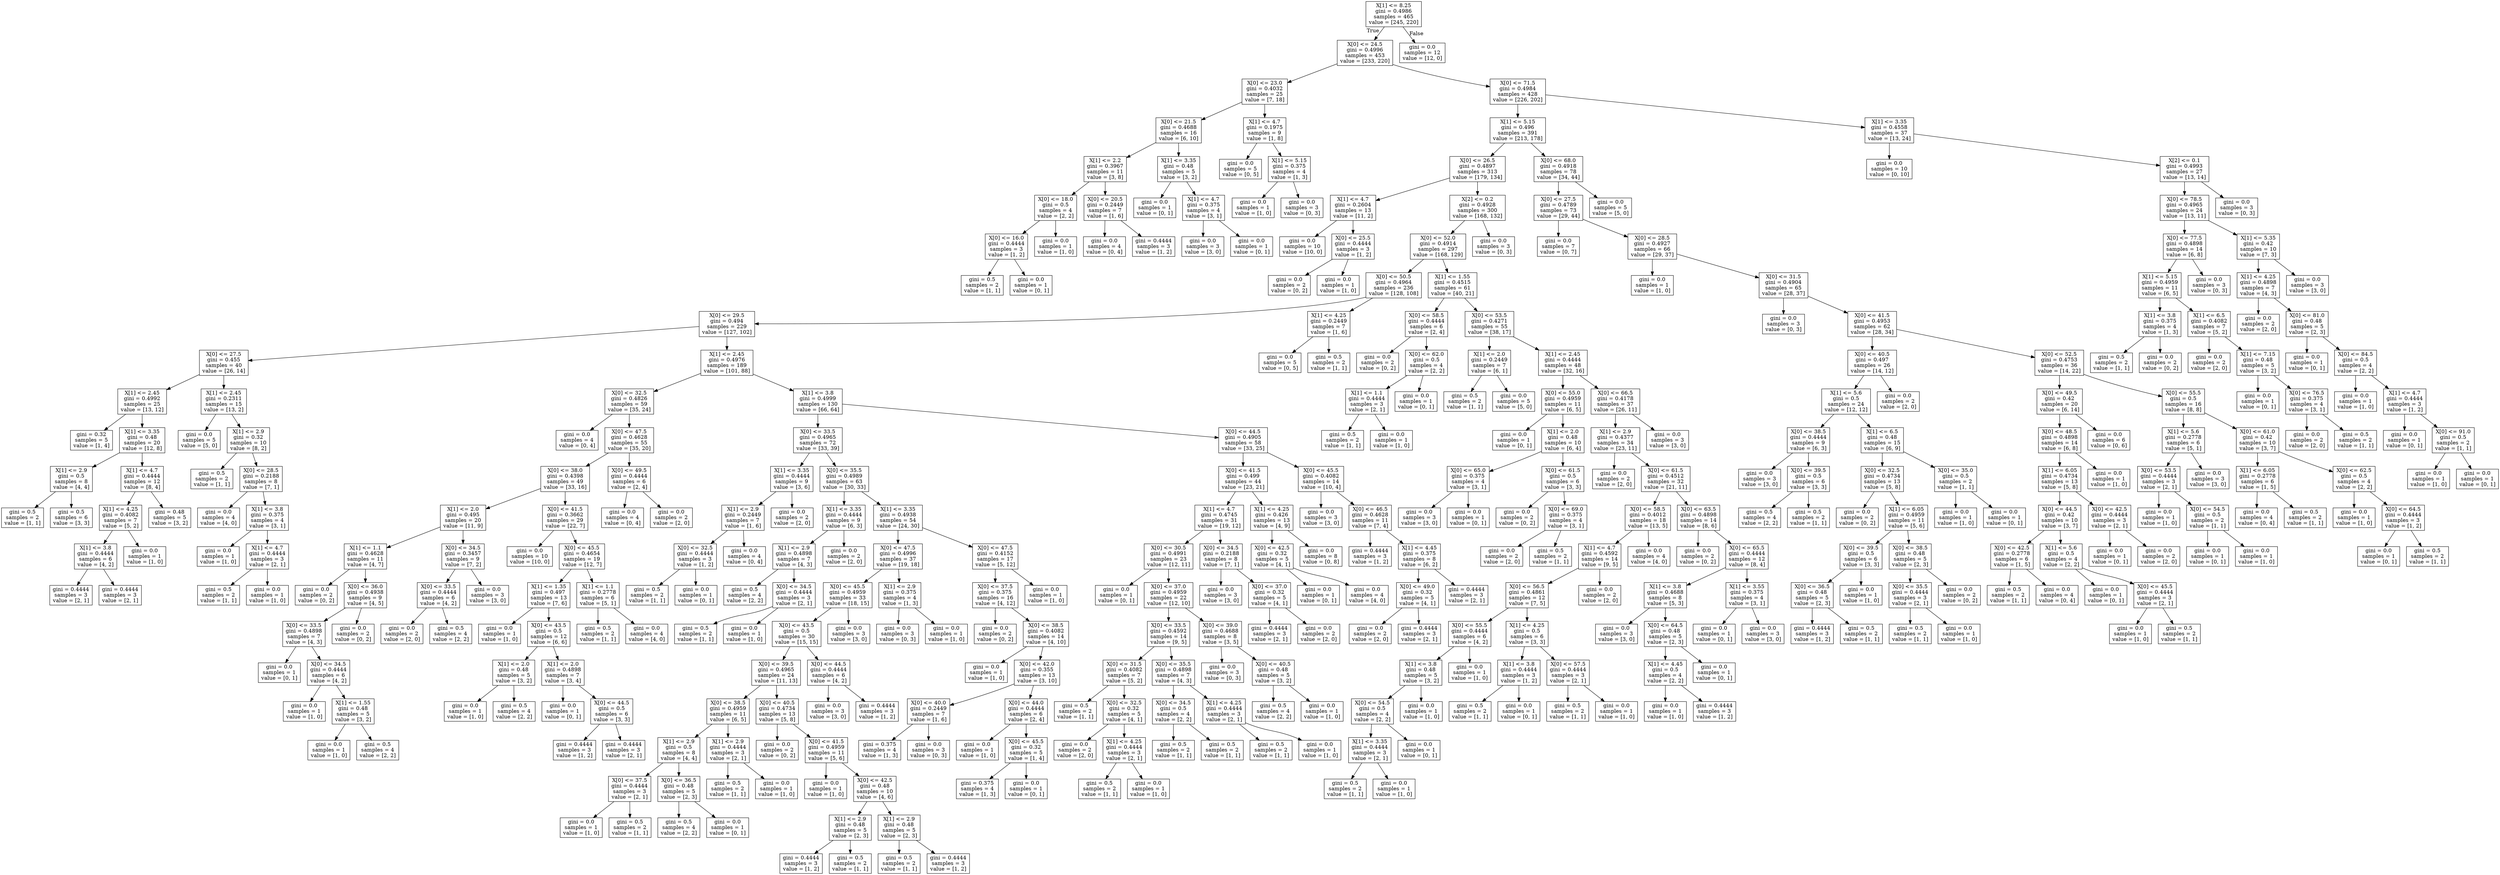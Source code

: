digraph Tree {
node [shape=box] ;
0 [label="X[1] <= 8.25\ngini = 0.4986\nsamples = 465\nvalue = [245, 220]"] ;
1 [label="X[0] <= 24.5\ngini = 0.4996\nsamples = 453\nvalue = [233, 220]"] ;
0 -> 1 [labeldistance=2.5, labelangle=45, headlabel="True"] ;
2 [label="X[0] <= 23.0\ngini = 0.4032\nsamples = 25\nvalue = [7, 18]"] ;
1 -> 2 ;
3 [label="X[0] <= 21.5\ngini = 0.4688\nsamples = 16\nvalue = [6, 10]"] ;
2 -> 3 ;
4 [label="X[1] <= 2.2\ngini = 0.3967\nsamples = 11\nvalue = [3, 8]"] ;
3 -> 4 ;
5 [label="X[0] <= 18.0\ngini = 0.5\nsamples = 4\nvalue = [2, 2]"] ;
4 -> 5 ;
6 [label="X[0] <= 16.0\ngini = 0.4444\nsamples = 3\nvalue = [1, 2]"] ;
5 -> 6 ;
7 [label="gini = 0.5\nsamples = 2\nvalue = [1, 1]"] ;
6 -> 7 ;
8 [label="gini = 0.0\nsamples = 1\nvalue = [0, 1]"] ;
6 -> 8 ;
9 [label="gini = 0.0\nsamples = 1\nvalue = [1, 0]"] ;
5 -> 9 ;
10 [label="X[0] <= 20.5\ngini = 0.2449\nsamples = 7\nvalue = [1, 6]"] ;
4 -> 10 ;
11 [label="gini = 0.0\nsamples = 4\nvalue = [0, 4]"] ;
10 -> 11 ;
12 [label="gini = 0.4444\nsamples = 3\nvalue = [1, 2]"] ;
10 -> 12 ;
13 [label="X[1] <= 3.35\ngini = 0.48\nsamples = 5\nvalue = [3, 2]"] ;
3 -> 13 ;
14 [label="gini = 0.0\nsamples = 1\nvalue = [0, 1]"] ;
13 -> 14 ;
15 [label="X[1] <= 4.7\ngini = 0.375\nsamples = 4\nvalue = [3, 1]"] ;
13 -> 15 ;
16 [label="gini = 0.0\nsamples = 3\nvalue = [3, 0]"] ;
15 -> 16 ;
17 [label="gini = 0.0\nsamples = 1\nvalue = [0, 1]"] ;
15 -> 17 ;
18 [label="X[1] <= 4.7\ngini = 0.1975\nsamples = 9\nvalue = [1, 8]"] ;
2 -> 18 ;
19 [label="gini = 0.0\nsamples = 5\nvalue = [0, 5]"] ;
18 -> 19 ;
20 [label="X[1] <= 5.15\ngini = 0.375\nsamples = 4\nvalue = [1, 3]"] ;
18 -> 20 ;
21 [label="gini = 0.0\nsamples = 1\nvalue = [1, 0]"] ;
20 -> 21 ;
22 [label="gini = 0.0\nsamples = 3\nvalue = [0, 3]"] ;
20 -> 22 ;
23 [label="X[0] <= 71.5\ngini = 0.4984\nsamples = 428\nvalue = [226, 202]"] ;
1 -> 23 ;
24 [label="X[1] <= 5.15\ngini = 0.496\nsamples = 391\nvalue = [213, 178]"] ;
23 -> 24 ;
25 [label="X[0] <= 26.5\ngini = 0.4897\nsamples = 313\nvalue = [179, 134]"] ;
24 -> 25 ;
26 [label="X[1] <= 4.7\ngini = 0.2604\nsamples = 13\nvalue = [11, 2]"] ;
25 -> 26 ;
27 [label="gini = 0.0\nsamples = 10\nvalue = [10, 0]"] ;
26 -> 27 ;
28 [label="X[0] <= 25.5\ngini = 0.4444\nsamples = 3\nvalue = [1, 2]"] ;
26 -> 28 ;
29 [label="gini = 0.0\nsamples = 2\nvalue = [0, 2]"] ;
28 -> 29 ;
30 [label="gini = 0.0\nsamples = 1\nvalue = [1, 0]"] ;
28 -> 30 ;
31 [label="X[2] <= 0.2\ngini = 0.4928\nsamples = 300\nvalue = [168, 132]"] ;
25 -> 31 ;
32 [label="X[0] <= 52.0\ngini = 0.4914\nsamples = 297\nvalue = [168, 129]"] ;
31 -> 32 ;
33 [label="X[0] <= 50.5\ngini = 0.4964\nsamples = 236\nvalue = [128, 108]"] ;
32 -> 33 ;
34 [label="X[0] <= 29.5\ngini = 0.494\nsamples = 229\nvalue = [127, 102]"] ;
33 -> 34 ;
35 [label="X[0] <= 27.5\ngini = 0.455\nsamples = 40\nvalue = [26, 14]"] ;
34 -> 35 ;
36 [label="X[1] <= 2.45\ngini = 0.4992\nsamples = 25\nvalue = [13, 12]"] ;
35 -> 36 ;
37 [label="gini = 0.32\nsamples = 5\nvalue = [1, 4]"] ;
36 -> 37 ;
38 [label="X[1] <= 3.35\ngini = 0.48\nsamples = 20\nvalue = [12, 8]"] ;
36 -> 38 ;
39 [label="X[1] <= 2.9\ngini = 0.5\nsamples = 8\nvalue = [4, 4]"] ;
38 -> 39 ;
40 [label="gini = 0.5\nsamples = 2\nvalue = [1, 1]"] ;
39 -> 40 ;
41 [label="gini = 0.5\nsamples = 6\nvalue = [3, 3]"] ;
39 -> 41 ;
42 [label="X[1] <= 4.7\ngini = 0.4444\nsamples = 12\nvalue = [8, 4]"] ;
38 -> 42 ;
43 [label="X[1] <= 4.25\ngini = 0.4082\nsamples = 7\nvalue = [5, 2]"] ;
42 -> 43 ;
44 [label="X[1] <= 3.8\ngini = 0.4444\nsamples = 6\nvalue = [4, 2]"] ;
43 -> 44 ;
45 [label="gini = 0.4444\nsamples = 3\nvalue = [2, 1]"] ;
44 -> 45 ;
46 [label="gini = 0.4444\nsamples = 3\nvalue = [2, 1]"] ;
44 -> 46 ;
47 [label="gini = 0.0\nsamples = 1\nvalue = [1, 0]"] ;
43 -> 47 ;
48 [label="gini = 0.48\nsamples = 5\nvalue = [3, 2]"] ;
42 -> 48 ;
49 [label="X[1] <= 2.45\ngini = 0.2311\nsamples = 15\nvalue = [13, 2]"] ;
35 -> 49 ;
50 [label="gini = 0.0\nsamples = 5\nvalue = [5, 0]"] ;
49 -> 50 ;
51 [label="X[1] <= 2.9\ngini = 0.32\nsamples = 10\nvalue = [8, 2]"] ;
49 -> 51 ;
52 [label="gini = 0.5\nsamples = 2\nvalue = [1, 1]"] ;
51 -> 52 ;
53 [label="X[0] <= 28.5\ngini = 0.2188\nsamples = 8\nvalue = [7, 1]"] ;
51 -> 53 ;
54 [label="gini = 0.0\nsamples = 4\nvalue = [4, 0]"] ;
53 -> 54 ;
55 [label="X[1] <= 3.8\ngini = 0.375\nsamples = 4\nvalue = [3, 1]"] ;
53 -> 55 ;
56 [label="gini = 0.0\nsamples = 1\nvalue = [1, 0]"] ;
55 -> 56 ;
57 [label="X[1] <= 4.7\ngini = 0.4444\nsamples = 3\nvalue = [2, 1]"] ;
55 -> 57 ;
58 [label="gini = 0.5\nsamples = 2\nvalue = [1, 1]"] ;
57 -> 58 ;
59 [label="gini = 0.0\nsamples = 1\nvalue = [1, 0]"] ;
57 -> 59 ;
60 [label="X[1] <= 2.45\ngini = 0.4976\nsamples = 189\nvalue = [101, 88]"] ;
34 -> 60 ;
61 [label="X[0] <= 32.5\ngini = 0.4826\nsamples = 59\nvalue = [35, 24]"] ;
60 -> 61 ;
62 [label="gini = 0.0\nsamples = 4\nvalue = [0, 4]"] ;
61 -> 62 ;
63 [label="X[0] <= 47.5\ngini = 0.4628\nsamples = 55\nvalue = [35, 20]"] ;
61 -> 63 ;
64 [label="X[0] <= 38.0\ngini = 0.4398\nsamples = 49\nvalue = [33, 16]"] ;
63 -> 64 ;
65 [label="X[1] <= 2.0\ngini = 0.495\nsamples = 20\nvalue = [11, 9]"] ;
64 -> 65 ;
66 [label="X[1] <= 1.1\ngini = 0.4628\nsamples = 11\nvalue = [4, 7]"] ;
65 -> 66 ;
67 [label="gini = 0.0\nsamples = 2\nvalue = [0, 2]"] ;
66 -> 67 ;
68 [label="X[0] <= 36.0\ngini = 0.4938\nsamples = 9\nvalue = [4, 5]"] ;
66 -> 68 ;
69 [label="X[0] <= 33.5\ngini = 0.4898\nsamples = 7\nvalue = [4, 3]"] ;
68 -> 69 ;
70 [label="gini = 0.0\nsamples = 1\nvalue = [0, 1]"] ;
69 -> 70 ;
71 [label="X[0] <= 34.5\ngini = 0.4444\nsamples = 6\nvalue = [4, 2]"] ;
69 -> 71 ;
72 [label="gini = 0.0\nsamples = 1\nvalue = [1, 0]"] ;
71 -> 72 ;
73 [label="X[1] <= 1.55\ngini = 0.48\nsamples = 5\nvalue = [3, 2]"] ;
71 -> 73 ;
74 [label="gini = 0.0\nsamples = 1\nvalue = [1, 0]"] ;
73 -> 74 ;
75 [label="gini = 0.5\nsamples = 4\nvalue = [2, 2]"] ;
73 -> 75 ;
76 [label="gini = 0.0\nsamples = 2\nvalue = [0, 2]"] ;
68 -> 76 ;
77 [label="X[0] <= 34.5\ngini = 0.3457\nsamples = 9\nvalue = [7, 2]"] ;
65 -> 77 ;
78 [label="X[0] <= 33.5\ngini = 0.4444\nsamples = 6\nvalue = [4, 2]"] ;
77 -> 78 ;
79 [label="gini = 0.0\nsamples = 2\nvalue = [2, 0]"] ;
78 -> 79 ;
80 [label="gini = 0.5\nsamples = 4\nvalue = [2, 2]"] ;
78 -> 80 ;
81 [label="gini = 0.0\nsamples = 3\nvalue = [3, 0]"] ;
77 -> 81 ;
82 [label="X[0] <= 41.5\ngini = 0.3662\nsamples = 29\nvalue = [22, 7]"] ;
64 -> 82 ;
83 [label="gini = 0.0\nsamples = 10\nvalue = [10, 0]"] ;
82 -> 83 ;
84 [label="X[0] <= 45.5\ngini = 0.4654\nsamples = 19\nvalue = [12, 7]"] ;
82 -> 84 ;
85 [label="X[1] <= 1.35\ngini = 0.497\nsamples = 13\nvalue = [7, 6]"] ;
84 -> 85 ;
86 [label="gini = 0.0\nsamples = 1\nvalue = [1, 0]"] ;
85 -> 86 ;
87 [label="X[0] <= 43.5\ngini = 0.5\nsamples = 12\nvalue = [6, 6]"] ;
85 -> 87 ;
88 [label="X[1] <= 2.0\ngini = 0.48\nsamples = 5\nvalue = [3, 2]"] ;
87 -> 88 ;
89 [label="gini = 0.0\nsamples = 1\nvalue = [1, 0]"] ;
88 -> 89 ;
90 [label="gini = 0.5\nsamples = 4\nvalue = [2, 2]"] ;
88 -> 90 ;
91 [label="X[1] <= 2.0\ngini = 0.4898\nsamples = 7\nvalue = [3, 4]"] ;
87 -> 91 ;
92 [label="gini = 0.0\nsamples = 1\nvalue = [0, 1]"] ;
91 -> 92 ;
93 [label="X[0] <= 44.5\ngini = 0.5\nsamples = 6\nvalue = [3, 3]"] ;
91 -> 93 ;
94 [label="gini = 0.4444\nsamples = 3\nvalue = [1, 2]"] ;
93 -> 94 ;
95 [label="gini = 0.4444\nsamples = 3\nvalue = [2, 1]"] ;
93 -> 95 ;
96 [label="X[1] <= 1.1\ngini = 0.2778\nsamples = 6\nvalue = [5, 1]"] ;
84 -> 96 ;
97 [label="gini = 0.5\nsamples = 2\nvalue = [1, 1]"] ;
96 -> 97 ;
98 [label="gini = 0.0\nsamples = 4\nvalue = [4, 0]"] ;
96 -> 98 ;
99 [label="X[0] <= 49.5\ngini = 0.4444\nsamples = 6\nvalue = [2, 4]"] ;
63 -> 99 ;
100 [label="gini = 0.0\nsamples = 4\nvalue = [0, 4]"] ;
99 -> 100 ;
101 [label="gini = 0.0\nsamples = 2\nvalue = [2, 0]"] ;
99 -> 101 ;
102 [label="X[1] <= 3.8\ngini = 0.4999\nsamples = 130\nvalue = [66, 64]"] ;
60 -> 102 ;
103 [label="X[0] <= 33.5\ngini = 0.4965\nsamples = 72\nvalue = [33, 39]"] ;
102 -> 103 ;
104 [label="X[1] <= 3.35\ngini = 0.4444\nsamples = 9\nvalue = [3, 6]"] ;
103 -> 104 ;
105 [label="X[1] <= 2.9\ngini = 0.2449\nsamples = 7\nvalue = [1, 6]"] ;
104 -> 105 ;
106 [label="X[0] <= 32.5\ngini = 0.4444\nsamples = 3\nvalue = [1, 2]"] ;
105 -> 106 ;
107 [label="gini = 0.5\nsamples = 2\nvalue = [1, 1]"] ;
106 -> 107 ;
108 [label="gini = 0.0\nsamples = 1\nvalue = [0, 1]"] ;
106 -> 108 ;
109 [label="gini = 0.0\nsamples = 4\nvalue = [0, 4]"] ;
105 -> 109 ;
110 [label="gini = 0.0\nsamples = 2\nvalue = [2, 0]"] ;
104 -> 110 ;
111 [label="X[0] <= 35.5\ngini = 0.4989\nsamples = 63\nvalue = [30, 33]"] ;
103 -> 111 ;
112 [label="X[1] <= 3.35\ngini = 0.4444\nsamples = 9\nvalue = [6, 3]"] ;
111 -> 112 ;
113 [label="X[1] <= 2.9\ngini = 0.4898\nsamples = 7\nvalue = [4, 3]"] ;
112 -> 113 ;
114 [label="gini = 0.5\nsamples = 4\nvalue = [2, 2]"] ;
113 -> 114 ;
115 [label="X[0] <= 34.5\ngini = 0.4444\nsamples = 3\nvalue = [2, 1]"] ;
113 -> 115 ;
116 [label="gini = 0.5\nsamples = 2\nvalue = [1, 1]"] ;
115 -> 116 ;
117 [label="gini = 0.0\nsamples = 1\nvalue = [1, 0]"] ;
115 -> 117 ;
118 [label="gini = 0.0\nsamples = 2\nvalue = [2, 0]"] ;
112 -> 118 ;
119 [label="X[1] <= 3.35\ngini = 0.4938\nsamples = 54\nvalue = [24, 30]"] ;
111 -> 119 ;
120 [label="X[0] <= 47.5\ngini = 0.4996\nsamples = 37\nvalue = [19, 18]"] ;
119 -> 120 ;
121 [label="X[0] <= 45.5\ngini = 0.4959\nsamples = 33\nvalue = [18, 15]"] ;
120 -> 121 ;
122 [label="X[0] <= 43.5\ngini = 0.5\nsamples = 30\nvalue = [15, 15]"] ;
121 -> 122 ;
123 [label="X[0] <= 39.5\ngini = 0.4965\nsamples = 24\nvalue = [11, 13]"] ;
122 -> 123 ;
124 [label="X[0] <= 38.5\ngini = 0.4959\nsamples = 11\nvalue = [6, 5]"] ;
123 -> 124 ;
125 [label="X[1] <= 2.9\ngini = 0.5\nsamples = 8\nvalue = [4, 4]"] ;
124 -> 125 ;
126 [label="X[0] <= 37.5\ngini = 0.4444\nsamples = 3\nvalue = [2, 1]"] ;
125 -> 126 ;
127 [label="gini = 0.0\nsamples = 1\nvalue = [1, 0]"] ;
126 -> 127 ;
128 [label="gini = 0.5\nsamples = 2\nvalue = [1, 1]"] ;
126 -> 128 ;
129 [label="X[0] <= 36.5\ngini = 0.48\nsamples = 5\nvalue = [2, 3]"] ;
125 -> 129 ;
130 [label="gini = 0.5\nsamples = 4\nvalue = [2, 2]"] ;
129 -> 130 ;
131 [label="gini = 0.0\nsamples = 1\nvalue = [0, 1]"] ;
129 -> 131 ;
132 [label="X[1] <= 2.9\ngini = 0.4444\nsamples = 3\nvalue = [2, 1]"] ;
124 -> 132 ;
133 [label="gini = 0.5\nsamples = 2\nvalue = [1, 1]"] ;
132 -> 133 ;
134 [label="gini = 0.0\nsamples = 1\nvalue = [1, 0]"] ;
132 -> 134 ;
135 [label="X[0] <= 40.5\ngini = 0.4734\nsamples = 13\nvalue = [5, 8]"] ;
123 -> 135 ;
136 [label="gini = 0.0\nsamples = 2\nvalue = [0, 2]"] ;
135 -> 136 ;
137 [label="X[0] <= 41.5\ngini = 0.4959\nsamples = 11\nvalue = [5, 6]"] ;
135 -> 137 ;
138 [label="gini = 0.0\nsamples = 1\nvalue = [1, 0]"] ;
137 -> 138 ;
139 [label="X[0] <= 42.5\ngini = 0.48\nsamples = 10\nvalue = [4, 6]"] ;
137 -> 139 ;
140 [label="X[1] <= 2.9\ngini = 0.48\nsamples = 5\nvalue = [2, 3]"] ;
139 -> 140 ;
141 [label="gini = 0.4444\nsamples = 3\nvalue = [1, 2]"] ;
140 -> 141 ;
142 [label="gini = 0.5\nsamples = 2\nvalue = [1, 1]"] ;
140 -> 142 ;
143 [label="X[1] <= 2.9\ngini = 0.48\nsamples = 5\nvalue = [2, 3]"] ;
139 -> 143 ;
144 [label="gini = 0.5\nsamples = 2\nvalue = [1, 1]"] ;
143 -> 144 ;
145 [label="gini = 0.4444\nsamples = 3\nvalue = [1, 2]"] ;
143 -> 145 ;
146 [label="X[0] <= 44.5\ngini = 0.4444\nsamples = 6\nvalue = [4, 2]"] ;
122 -> 146 ;
147 [label="gini = 0.0\nsamples = 3\nvalue = [3, 0]"] ;
146 -> 147 ;
148 [label="gini = 0.4444\nsamples = 3\nvalue = [1, 2]"] ;
146 -> 148 ;
149 [label="gini = 0.0\nsamples = 3\nvalue = [3, 0]"] ;
121 -> 149 ;
150 [label="X[1] <= 2.9\ngini = 0.375\nsamples = 4\nvalue = [1, 3]"] ;
120 -> 150 ;
151 [label="gini = 0.0\nsamples = 3\nvalue = [0, 3]"] ;
150 -> 151 ;
152 [label="gini = 0.0\nsamples = 1\nvalue = [1, 0]"] ;
150 -> 152 ;
153 [label="X[0] <= 47.5\ngini = 0.4152\nsamples = 17\nvalue = [5, 12]"] ;
119 -> 153 ;
154 [label="X[0] <= 37.5\ngini = 0.375\nsamples = 16\nvalue = [4, 12]"] ;
153 -> 154 ;
155 [label="gini = 0.0\nsamples = 2\nvalue = [0, 2]"] ;
154 -> 155 ;
156 [label="X[0] <= 38.5\ngini = 0.4082\nsamples = 14\nvalue = [4, 10]"] ;
154 -> 156 ;
157 [label="gini = 0.0\nsamples = 1\nvalue = [1, 0]"] ;
156 -> 157 ;
158 [label="X[0] <= 42.0\ngini = 0.355\nsamples = 13\nvalue = [3, 10]"] ;
156 -> 158 ;
159 [label="X[0] <= 40.0\ngini = 0.2449\nsamples = 7\nvalue = [1, 6]"] ;
158 -> 159 ;
160 [label="gini = 0.375\nsamples = 4\nvalue = [1, 3]"] ;
159 -> 160 ;
161 [label="gini = 0.0\nsamples = 3\nvalue = [0, 3]"] ;
159 -> 161 ;
162 [label="X[0] <= 44.0\ngini = 0.4444\nsamples = 6\nvalue = [2, 4]"] ;
158 -> 162 ;
163 [label="gini = 0.0\nsamples = 1\nvalue = [1, 0]"] ;
162 -> 163 ;
164 [label="X[0] <= 45.5\ngini = 0.32\nsamples = 5\nvalue = [1, 4]"] ;
162 -> 164 ;
165 [label="gini = 0.375\nsamples = 4\nvalue = [1, 3]"] ;
164 -> 165 ;
166 [label="gini = 0.0\nsamples = 1\nvalue = [0, 1]"] ;
164 -> 166 ;
167 [label="gini = 0.0\nsamples = 1\nvalue = [1, 0]"] ;
153 -> 167 ;
168 [label="X[0] <= 44.5\ngini = 0.4905\nsamples = 58\nvalue = [33, 25]"] ;
102 -> 168 ;
169 [label="X[0] <= 41.5\ngini = 0.499\nsamples = 44\nvalue = [23, 21]"] ;
168 -> 169 ;
170 [label="X[1] <= 4.7\ngini = 0.4745\nsamples = 31\nvalue = [19, 12]"] ;
169 -> 170 ;
171 [label="X[0] <= 30.5\ngini = 0.4991\nsamples = 23\nvalue = [12, 11]"] ;
170 -> 171 ;
172 [label="gini = 0.0\nsamples = 1\nvalue = [0, 1]"] ;
171 -> 172 ;
173 [label="X[0] <= 37.0\ngini = 0.4959\nsamples = 22\nvalue = [12, 10]"] ;
171 -> 173 ;
174 [label="X[0] <= 33.5\ngini = 0.4592\nsamples = 14\nvalue = [9, 5]"] ;
173 -> 174 ;
175 [label="X[0] <= 31.5\ngini = 0.4082\nsamples = 7\nvalue = [5, 2]"] ;
174 -> 175 ;
176 [label="gini = 0.5\nsamples = 2\nvalue = [1, 1]"] ;
175 -> 176 ;
177 [label="X[0] <= 32.5\ngini = 0.32\nsamples = 5\nvalue = [4, 1]"] ;
175 -> 177 ;
178 [label="gini = 0.0\nsamples = 2\nvalue = [2, 0]"] ;
177 -> 178 ;
179 [label="X[1] <= 4.25\ngini = 0.4444\nsamples = 3\nvalue = [2, 1]"] ;
177 -> 179 ;
180 [label="gini = 0.5\nsamples = 2\nvalue = [1, 1]"] ;
179 -> 180 ;
181 [label="gini = 0.0\nsamples = 1\nvalue = [1, 0]"] ;
179 -> 181 ;
182 [label="X[0] <= 35.5\ngini = 0.4898\nsamples = 7\nvalue = [4, 3]"] ;
174 -> 182 ;
183 [label="X[0] <= 34.5\ngini = 0.5\nsamples = 4\nvalue = [2, 2]"] ;
182 -> 183 ;
184 [label="gini = 0.5\nsamples = 2\nvalue = [1, 1]"] ;
183 -> 184 ;
185 [label="gini = 0.5\nsamples = 2\nvalue = [1, 1]"] ;
183 -> 185 ;
186 [label="X[1] <= 4.25\ngini = 0.4444\nsamples = 3\nvalue = [2, 1]"] ;
182 -> 186 ;
187 [label="gini = 0.5\nsamples = 2\nvalue = [1, 1]"] ;
186 -> 187 ;
188 [label="gini = 0.0\nsamples = 1\nvalue = [1, 0]"] ;
186 -> 188 ;
189 [label="X[0] <= 39.0\ngini = 0.4688\nsamples = 8\nvalue = [3, 5]"] ;
173 -> 189 ;
190 [label="gini = 0.0\nsamples = 3\nvalue = [0, 3]"] ;
189 -> 190 ;
191 [label="X[0] <= 40.5\ngini = 0.48\nsamples = 5\nvalue = [3, 2]"] ;
189 -> 191 ;
192 [label="gini = 0.5\nsamples = 4\nvalue = [2, 2]"] ;
191 -> 192 ;
193 [label="gini = 0.0\nsamples = 1\nvalue = [1, 0]"] ;
191 -> 193 ;
194 [label="X[0] <= 34.5\ngini = 0.2188\nsamples = 8\nvalue = [7, 1]"] ;
170 -> 194 ;
195 [label="gini = 0.0\nsamples = 3\nvalue = [3, 0]"] ;
194 -> 195 ;
196 [label="X[0] <= 37.0\ngini = 0.32\nsamples = 5\nvalue = [4, 1]"] ;
194 -> 196 ;
197 [label="gini = 0.4444\nsamples = 3\nvalue = [2, 1]"] ;
196 -> 197 ;
198 [label="gini = 0.0\nsamples = 2\nvalue = [2, 0]"] ;
196 -> 198 ;
199 [label="X[1] <= 4.25\ngini = 0.426\nsamples = 13\nvalue = [4, 9]"] ;
169 -> 199 ;
200 [label="X[0] <= 42.5\ngini = 0.32\nsamples = 5\nvalue = [4, 1]"] ;
199 -> 200 ;
201 [label="gini = 0.0\nsamples = 1\nvalue = [0, 1]"] ;
200 -> 201 ;
202 [label="gini = 0.0\nsamples = 4\nvalue = [4, 0]"] ;
200 -> 202 ;
203 [label="gini = 0.0\nsamples = 8\nvalue = [0, 8]"] ;
199 -> 203 ;
204 [label="X[0] <= 45.5\ngini = 0.4082\nsamples = 14\nvalue = [10, 4]"] ;
168 -> 204 ;
205 [label="gini = 0.0\nsamples = 3\nvalue = [3, 0]"] ;
204 -> 205 ;
206 [label="X[0] <= 46.5\ngini = 0.4628\nsamples = 11\nvalue = [7, 4]"] ;
204 -> 206 ;
207 [label="gini = 0.4444\nsamples = 3\nvalue = [1, 2]"] ;
206 -> 207 ;
208 [label="X[1] <= 4.45\ngini = 0.375\nsamples = 8\nvalue = [6, 2]"] ;
206 -> 208 ;
209 [label="X[0] <= 49.0\ngini = 0.32\nsamples = 5\nvalue = [4, 1]"] ;
208 -> 209 ;
210 [label="gini = 0.0\nsamples = 2\nvalue = [2, 0]"] ;
209 -> 210 ;
211 [label="gini = 0.4444\nsamples = 3\nvalue = [2, 1]"] ;
209 -> 211 ;
212 [label="gini = 0.4444\nsamples = 3\nvalue = [2, 1]"] ;
208 -> 212 ;
213 [label="X[1] <= 4.25\ngini = 0.2449\nsamples = 7\nvalue = [1, 6]"] ;
33 -> 213 ;
214 [label="gini = 0.0\nsamples = 5\nvalue = [0, 5]"] ;
213 -> 214 ;
215 [label="gini = 0.5\nsamples = 2\nvalue = [1, 1]"] ;
213 -> 215 ;
216 [label="X[1] <= 1.55\ngini = 0.4515\nsamples = 61\nvalue = [40, 21]"] ;
32 -> 216 ;
217 [label="X[0] <= 58.5\ngini = 0.4444\nsamples = 6\nvalue = [2, 4]"] ;
216 -> 217 ;
218 [label="gini = 0.0\nsamples = 2\nvalue = [0, 2]"] ;
217 -> 218 ;
219 [label="X[0] <= 62.0\ngini = 0.5\nsamples = 4\nvalue = [2, 2]"] ;
217 -> 219 ;
220 [label="X[1] <= 1.1\ngini = 0.4444\nsamples = 3\nvalue = [2, 1]"] ;
219 -> 220 ;
221 [label="gini = 0.5\nsamples = 2\nvalue = [1, 1]"] ;
220 -> 221 ;
222 [label="gini = 0.0\nsamples = 1\nvalue = [1, 0]"] ;
220 -> 222 ;
223 [label="gini = 0.0\nsamples = 1\nvalue = [0, 1]"] ;
219 -> 223 ;
224 [label="X[0] <= 53.5\ngini = 0.4271\nsamples = 55\nvalue = [38, 17]"] ;
216 -> 224 ;
225 [label="X[1] <= 2.0\ngini = 0.2449\nsamples = 7\nvalue = [6, 1]"] ;
224 -> 225 ;
226 [label="gini = 0.5\nsamples = 2\nvalue = [1, 1]"] ;
225 -> 226 ;
227 [label="gini = 0.0\nsamples = 5\nvalue = [5, 0]"] ;
225 -> 227 ;
228 [label="X[1] <= 2.45\ngini = 0.4444\nsamples = 48\nvalue = [32, 16]"] ;
224 -> 228 ;
229 [label="X[0] <= 55.0\ngini = 0.4959\nsamples = 11\nvalue = [6, 5]"] ;
228 -> 229 ;
230 [label="gini = 0.0\nsamples = 1\nvalue = [0, 1]"] ;
229 -> 230 ;
231 [label="X[1] <= 2.0\ngini = 0.48\nsamples = 10\nvalue = [6, 4]"] ;
229 -> 231 ;
232 [label="X[0] <= 65.0\ngini = 0.375\nsamples = 4\nvalue = [3, 1]"] ;
231 -> 232 ;
233 [label="gini = 0.0\nsamples = 3\nvalue = [3, 0]"] ;
232 -> 233 ;
234 [label="gini = 0.0\nsamples = 1\nvalue = [0, 1]"] ;
232 -> 234 ;
235 [label="X[0] <= 61.5\ngini = 0.5\nsamples = 6\nvalue = [3, 3]"] ;
231 -> 235 ;
236 [label="gini = 0.0\nsamples = 2\nvalue = [0, 2]"] ;
235 -> 236 ;
237 [label="X[0] <= 69.0\ngini = 0.375\nsamples = 4\nvalue = [3, 1]"] ;
235 -> 237 ;
238 [label="gini = 0.0\nsamples = 2\nvalue = [2, 0]"] ;
237 -> 238 ;
239 [label="gini = 0.5\nsamples = 2\nvalue = [1, 1]"] ;
237 -> 239 ;
240 [label="X[0] <= 66.5\ngini = 0.4178\nsamples = 37\nvalue = [26, 11]"] ;
228 -> 240 ;
241 [label="X[1] <= 2.9\ngini = 0.4377\nsamples = 34\nvalue = [23, 11]"] ;
240 -> 241 ;
242 [label="gini = 0.0\nsamples = 2\nvalue = [2, 0]"] ;
241 -> 242 ;
243 [label="X[0] <= 61.5\ngini = 0.4512\nsamples = 32\nvalue = [21, 11]"] ;
241 -> 243 ;
244 [label="X[0] <= 58.5\ngini = 0.4012\nsamples = 18\nvalue = [13, 5]"] ;
243 -> 244 ;
245 [label="X[1] <= 4.7\ngini = 0.4592\nsamples = 14\nvalue = [9, 5]"] ;
244 -> 245 ;
246 [label="X[0] <= 56.5\ngini = 0.4861\nsamples = 12\nvalue = [7, 5]"] ;
245 -> 246 ;
247 [label="X[0] <= 55.5\ngini = 0.4444\nsamples = 6\nvalue = [4, 2]"] ;
246 -> 247 ;
248 [label="X[1] <= 3.8\ngini = 0.48\nsamples = 5\nvalue = [3, 2]"] ;
247 -> 248 ;
249 [label="X[0] <= 54.5\ngini = 0.5\nsamples = 4\nvalue = [2, 2]"] ;
248 -> 249 ;
250 [label="X[1] <= 3.35\ngini = 0.4444\nsamples = 3\nvalue = [2, 1]"] ;
249 -> 250 ;
251 [label="gini = 0.5\nsamples = 2\nvalue = [1, 1]"] ;
250 -> 251 ;
252 [label="gini = 0.0\nsamples = 1\nvalue = [1, 0]"] ;
250 -> 252 ;
253 [label="gini = 0.0\nsamples = 1\nvalue = [0, 1]"] ;
249 -> 253 ;
254 [label="gini = 0.0\nsamples = 1\nvalue = [1, 0]"] ;
248 -> 254 ;
255 [label="gini = 0.0\nsamples = 1\nvalue = [1, 0]"] ;
247 -> 255 ;
256 [label="X[1] <= 4.25\ngini = 0.5\nsamples = 6\nvalue = [3, 3]"] ;
246 -> 256 ;
257 [label="X[1] <= 3.8\ngini = 0.4444\nsamples = 3\nvalue = [1, 2]"] ;
256 -> 257 ;
258 [label="gini = 0.5\nsamples = 2\nvalue = [1, 1]"] ;
257 -> 258 ;
259 [label="gini = 0.0\nsamples = 1\nvalue = [0, 1]"] ;
257 -> 259 ;
260 [label="X[0] <= 57.5\ngini = 0.4444\nsamples = 3\nvalue = [2, 1]"] ;
256 -> 260 ;
261 [label="gini = 0.5\nsamples = 2\nvalue = [1, 1]"] ;
260 -> 261 ;
262 [label="gini = 0.0\nsamples = 1\nvalue = [1, 0]"] ;
260 -> 262 ;
263 [label="gini = 0.0\nsamples = 2\nvalue = [2, 0]"] ;
245 -> 263 ;
264 [label="gini = 0.0\nsamples = 4\nvalue = [4, 0]"] ;
244 -> 264 ;
265 [label="X[0] <= 63.5\ngini = 0.4898\nsamples = 14\nvalue = [8, 6]"] ;
243 -> 265 ;
266 [label="gini = 0.0\nsamples = 2\nvalue = [0, 2]"] ;
265 -> 266 ;
267 [label="X[0] <= 65.5\ngini = 0.4444\nsamples = 12\nvalue = [8, 4]"] ;
265 -> 267 ;
268 [label="X[1] <= 3.8\ngini = 0.4688\nsamples = 8\nvalue = [5, 3]"] ;
267 -> 268 ;
269 [label="gini = 0.0\nsamples = 3\nvalue = [3, 0]"] ;
268 -> 269 ;
270 [label="X[0] <= 64.5\ngini = 0.48\nsamples = 5\nvalue = [2, 3]"] ;
268 -> 270 ;
271 [label="X[1] <= 4.45\ngini = 0.5\nsamples = 4\nvalue = [2, 2]"] ;
270 -> 271 ;
272 [label="gini = 0.0\nsamples = 1\nvalue = [1, 0]"] ;
271 -> 272 ;
273 [label="gini = 0.4444\nsamples = 3\nvalue = [1, 2]"] ;
271 -> 273 ;
274 [label="gini = 0.0\nsamples = 1\nvalue = [0, 1]"] ;
270 -> 274 ;
275 [label="X[1] <= 3.55\ngini = 0.375\nsamples = 4\nvalue = [3, 1]"] ;
267 -> 275 ;
276 [label="gini = 0.0\nsamples = 1\nvalue = [0, 1]"] ;
275 -> 276 ;
277 [label="gini = 0.0\nsamples = 3\nvalue = [3, 0]"] ;
275 -> 277 ;
278 [label="gini = 0.0\nsamples = 3\nvalue = [3, 0]"] ;
240 -> 278 ;
279 [label="gini = 0.0\nsamples = 3\nvalue = [0, 3]"] ;
31 -> 279 ;
280 [label="X[0] <= 68.0\ngini = 0.4918\nsamples = 78\nvalue = [34, 44]"] ;
24 -> 280 ;
281 [label="X[0] <= 27.5\ngini = 0.4789\nsamples = 73\nvalue = [29, 44]"] ;
280 -> 281 ;
282 [label="gini = 0.0\nsamples = 7\nvalue = [0, 7]"] ;
281 -> 282 ;
283 [label="X[0] <= 28.5\ngini = 0.4927\nsamples = 66\nvalue = [29, 37]"] ;
281 -> 283 ;
284 [label="gini = 0.0\nsamples = 1\nvalue = [1, 0]"] ;
283 -> 284 ;
285 [label="X[0] <= 31.5\ngini = 0.4904\nsamples = 65\nvalue = [28, 37]"] ;
283 -> 285 ;
286 [label="gini = 0.0\nsamples = 3\nvalue = [0, 3]"] ;
285 -> 286 ;
287 [label="X[0] <= 41.5\ngini = 0.4953\nsamples = 62\nvalue = [28, 34]"] ;
285 -> 287 ;
288 [label="X[0] <= 40.5\ngini = 0.497\nsamples = 26\nvalue = [14, 12]"] ;
287 -> 288 ;
289 [label="X[1] <= 5.6\ngini = 0.5\nsamples = 24\nvalue = [12, 12]"] ;
288 -> 289 ;
290 [label="X[0] <= 38.5\ngini = 0.4444\nsamples = 9\nvalue = [6, 3]"] ;
289 -> 290 ;
291 [label="gini = 0.0\nsamples = 3\nvalue = [3, 0]"] ;
290 -> 291 ;
292 [label="X[0] <= 39.5\ngini = 0.5\nsamples = 6\nvalue = [3, 3]"] ;
290 -> 292 ;
293 [label="gini = 0.5\nsamples = 4\nvalue = [2, 2]"] ;
292 -> 293 ;
294 [label="gini = 0.5\nsamples = 2\nvalue = [1, 1]"] ;
292 -> 294 ;
295 [label="X[1] <= 6.5\ngini = 0.48\nsamples = 15\nvalue = [6, 9]"] ;
289 -> 295 ;
296 [label="X[0] <= 32.5\ngini = 0.4734\nsamples = 13\nvalue = [5, 8]"] ;
295 -> 296 ;
297 [label="gini = 0.0\nsamples = 2\nvalue = [0, 2]"] ;
296 -> 297 ;
298 [label="X[1] <= 6.05\ngini = 0.4959\nsamples = 11\nvalue = [5, 6]"] ;
296 -> 298 ;
299 [label="X[0] <= 39.5\ngini = 0.5\nsamples = 6\nvalue = [3, 3]"] ;
298 -> 299 ;
300 [label="X[0] <= 36.5\ngini = 0.48\nsamples = 5\nvalue = [2, 3]"] ;
299 -> 300 ;
301 [label="gini = 0.4444\nsamples = 3\nvalue = [1, 2]"] ;
300 -> 301 ;
302 [label="gini = 0.5\nsamples = 2\nvalue = [1, 1]"] ;
300 -> 302 ;
303 [label="gini = 0.0\nsamples = 1\nvalue = [1, 0]"] ;
299 -> 303 ;
304 [label="X[0] <= 38.5\ngini = 0.48\nsamples = 5\nvalue = [2, 3]"] ;
298 -> 304 ;
305 [label="X[0] <= 35.5\ngini = 0.4444\nsamples = 3\nvalue = [2, 1]"] ;
304 -> 305 ;
306 [label="gini = 0.5\nsamples = 2\nvalue = [1, 1]"] ;
305 -> 306 ;
307 [label="gini = 0.0\nsamples = 1\nvalue = [1, 0]"] ;
305 -> 307 ;
308 [label="gini = 0.0\nsamples = 2\nvalue = [0, 2]"] ;
304 -> 308 ;
309 [label="X[0] <= 35.0\ngini = 0.5\nsamples = 2\nvalue = [1, 1]"] ;
295 -> 309 ;
310 [label="gini = 0.0\nsamples = 1\nvalue = [1, 0]"] ;
309 -> 310 ;
311 [label="gini = 0.0\nsamples = 1\nvalue = [0, 1]"] ;
309 -> 311 ;
312 [label="gini = 0.0\nsamples = 2\nvalue = [2, 0]"] ;
288 -> 312 ;
313 [label="X[0] <= 52.5\ngini = 0.4753\nsamples = 36\nvalue = [14, 22]"] ;
287 -> 313 ;
314 [label="X[0] <= 49.5\ngini = 0.42\nsamples = 20\nvalue = [6, 14]"] ;
313 -> 314 ;
315 [label="X[0] <= 48.5\ngini = 0.4898\nsamples = 14\nvalue = [6, 8]"] ;
314 -> 315 ;
316 [label="X[1] <= 6.05\ngini = 0.4734\nsamples = 13\nvalue = [5, 8]"] ;
315 -> 316 ;
317 [label="X[0] <= 44.5\ngini = 0.42\nsamples = 10\nvalue = [3, 7]"] ;
316 -> 317 ;
318 [label="X[0] <= 42.5\ngini = 0.2778\nsamples = 6\nvalue = [1, 5]"] ;
317 -> 318 ;
319 [label="gini = 0.5\nsamples = 2\nvalue = [1, 1]"] ;
318 -> 319 ;
320 [label="gini = 0.0\nsamples = 4\nvalue = [0, 4]"] ;
318 -> 320 ;
321 [label="X[1] <= 5.6\ngini = 0.5\nsamples = 4\nvalue = [2, 2]"] ;
317 -> 321 ;
322 [label="gini = 0.0\nsamples = 1\nvalue = [0, 1]"] ;
321 -> 322 ;
323 [label="X[0] <= 45.5\ngini = 0.4444\nsamples = 3\nvalue = [2, 1]"] ;
321 -> 323 ;
324 [label="gini = 0.0\nsamples = 1\nvalue = [1, 0]"] ;
323 -> 324 ;
325 [label="gini = 0.5\nsamples = 2\nvalue = [1, 1]"] ;
323 -> 325 ;
326 [label="X[0] <= 42.5\ngini = 0.4444\nsamples = 3\nvalue = [2, 1]"] ;
316 -> 326 ;
327 [label="gini = 0.0\nsamples = 1\nvalue = [0, 1]"] ;
326 -> 327 ;
328 [label="gini = 0.0\nsamples = 2\nvalue = [2, 0]"] ;
326 -> 328 ;
329 [label="gini = 0.0\nsamples = 1\nvalue = [1, 0]"] ;
315 -> 329 ;
330 [label="gini = 0.0\nsamples = 6\nvalue = [0, 6]"] ;
314 -> 330 ;
331 [label="X[0] <= 55.5\ngini = 0.5\nsamples = 16\nvalue = [8, 8]"] ;
313 -> 331 ;
332 [label="X[1] <= 5.6\ngini = 0.2778\nsamples = 6\nvalue = [5, 1]"] ;
331 -> 332 ;
333 [label="X[0] <= 53.5\ngini = 0.4444\nsamples = 3\nvalue = [2, 1]"] ;
332 -> 333 ;
334 [label="gini = 0.0\nsamples = 1\nvalue = [1, 0]"] ;
333 -> 334 ;
335 [label="X[0] <= 54.5\ngini = 0.5\nsamples = 2\nvalue = [1, 1]"] ;
333 -> 335 ;
336 [label="gini = 0.0\nsamples = 1\nvalue = [0, 1]"] ;
335 -> 336 ;
337 [label="gini = 0.0\nsamples = 1\nvalue = [1, 0]"] ;
335 -> 337 ;
338 [label="gini = 0.0\nsamples = 3\nvalue = [3, 0]"] ;
332 -> 338 ;
339 [label="X[0] <= 61.0\ngini = 0.42\nsamples = 10\nvalue = [3, 7]"] ;
331 -> 339 ;
340 [label="X[1] <= 6.05\ngini = 0.2778\nsamples = 6\nvalue = [1, 5]"] ;
339 -> 340 ;
341 [label="gini = 0.0\nsamples = 4\nvalue = [0, 4]"] ;
340 -> 341 ;
342 [label="gini = 0.5\nsamples = 2\nvalue = [1, 1]"] ;
340 -> 342 ;
343 [label="X[0] <= 62.5\ngini = 0.5\nsamples = 4\nvalue = [2, 2]"] ;
339 -> 343 ;
344 [label="gini = 0.0\nsamples = 1\nvalue = [1, 0]"] ;
343 -> 344 ;
345 [label="X[0] <= 64.5\ngini = 0.4444\nsamples = 3\nvalue = [1, 2]"] ;
343 -> 345 ;
346 [label="gini = 0.0\nsamples = 1\nvalue = [0, 1]"] ;
345 -> 346 ;
347 [label="gini = 0.5\nsamples = 2\nvalue = [1, 1]"] ;
345 -> 347 ;
348 [label="gini = 0.0\nsamples = 5\nvalue = [5, 0]"] ;
280 -> 348 ;
349 [label="X[1] <= 3.35\ngini = 0.4558\nsamples = 37\nvalue = [13, 24]"] ;
23 -> 349 ;
350 [label="gini = 0.0\nsamples = 10\nvalue = [0, 10]"] ;
349 -> 350 ;
351 [label="X[2] <= 0.1\ngini = 0.4993\nsamples = 27\nvalue = [13, 14]"] ;
349 -> 351 ;
352 [label="X[0] <= 78.5\ngini = 0.4965\nsamples = 24\nvalue = [13, 11]"] ;
351 -> 352 ;
353 [label="X[0] <= 77.5\ngini = 0.4898\nsamples = 14\nvalue = [6, 8]"] ;
352 -> 353 ;
354 [label="X[1] <= 5.15\ngini = 0.4959\nsamples = 11\nvalue = [6, 5]"] ;
353 -> 354 ;
355 [label="X[1] <= 3.8\ngini = 0.375\nsamples = 4\nvalue = [1, 3]"] ;
354 -> 355 ;
356 [label="gini = 0.5\nsamples = 2\nvalue = [1, 1]"] ;
355 -> 356 ;
357 [label="gini = 0.0\nsamples = 2\nvalue = [0, 2]"] ;
355 -> 357 ;
358 [label="X[1] <= 6.5\ngini = 0.4082\nsamples = 7\nvalue = [5, 2]"] ;
354 -> 358 ;
359 [label="gini = 0.0\nsamples = 2\nvalue = [2, 0]"] ;
358 -> 359 ;
360 [label="X[1] <= 7.15\ngini = 0.48\nsamples = 5\nvalue = [3, 2]"] ;
358 -> 360 ;
361 [label="gini = 0.0\nsamples = 1\nvalue = [0, 1]"] ;
360 -> 361 ;
362 [label="X[0] <= 76.5\ngini = 0.375\nsamples = 4\nvalue = [3, 1]"] ;
360 -> 362 ;
363 [label="gini = 0.0\nsamples = 2\nvalue = [2, 0]"] ;
362 -> 363 ;
364 [label="gini = 0.5\nsamples = 2\nvalue = [1, 1]"] ;
362 -> 364 ;
365 [label="gini = 0.0\nsamples = 3\nvalue = [0, 3]"] ;
353 -> 365 ;
366 [label="X[1] <= 5.35\ngini = 0.42\nsamples = 10\nvalue = [7, 3]"] ;
352 -> 366 ;
367 [label="X[1] <= 4.25\ngini = 0.4898\nsamples = 7\nvalue = [4, 3]"] ;
366 -> 367 ;
368 [label="gini = 0.0\nsamples = 2\nvalue = [2, 0]"] ;
367 -> 368 ;
369 [label="X[0] <= 81.0\ngini = 0.48\nsamples = 5\nvalue = [2, 3]"] ;
367 -> 369 ;
370 [label="gini = 0.0\nsamples = 1\nvalue = [0, 1]"] ;
369 -> 370 ;
371 [label="X[0] <= 84.5\ngini = 0.5\nsamples = 4\nvalue = [2, 2]"] ;
369 -> 371 ;
372 [label="gini = 0.0\nsamples = 1\nvalue = [1, 0]"] ;
371 -> 372 ;
373 [label="X[1] <= 4.7\ngini = 0.4444\nsamples = 3\nvalue = [1, 2]"] ;
371 -> 373 ;
374 [label="gini = 0.0\nsamples = 1\nvalue = [0, 1]"] ;
373 -> 374 ;
375 [label="X[0] <= 91.0\ngini = 0.5\nsamples = 2\nvalue = [1, 1]"] ;
373 -> 375 ;
376 [label="gini = 0.0\nsamples = 1\nvalue = [1, 0]"] ;
375 -> 376 ;
377 [label="gini = 0.0\nsamples = 1\nvalue = [0, 1]"] ;
375 -> 377 ;
378 [label="gini = 0.0\nsamples = 3\nvalue = [3, 0]"] ;
366 -> 378 ;
379 [label="gini = 0.0\nsamples = 3\nvalue = [0, 3]"] ;
351 -> 379 ;
380 [label="gini = 0.0\nsamples = 12\nvalue = [12, 0]"] ;
0 -> 380 [labeldistance=2.5, labelangle=-45, headlabel="False"] ;
}